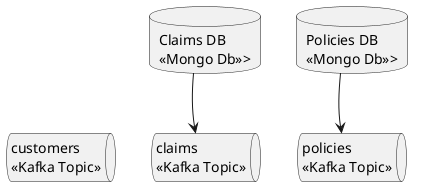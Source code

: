 @startuml

database claims_db as "Claims DB\n<<Mongo Db>>>"
database policies_db as "Policies DB\n<<Mongo Db>>>"

queue customers_topic as "customers\n<<Kafka Topic>>"
queue policies_topic as "policies\n<<Kafka Topic>>"
queue claims_topic as "claims\n<<Kafka Topic>>"


claims_db --> claims_topic
policies_db --> policies_topic


claims_db -down[hidden]- claims_topic
policies_db -down[hidden]- policies_topic
policies_db -down[hidden]- customers_topic

customers_topic -right[hidden]- claims_topic
claims_topic -left[hidden]- policies_db
@enduml
